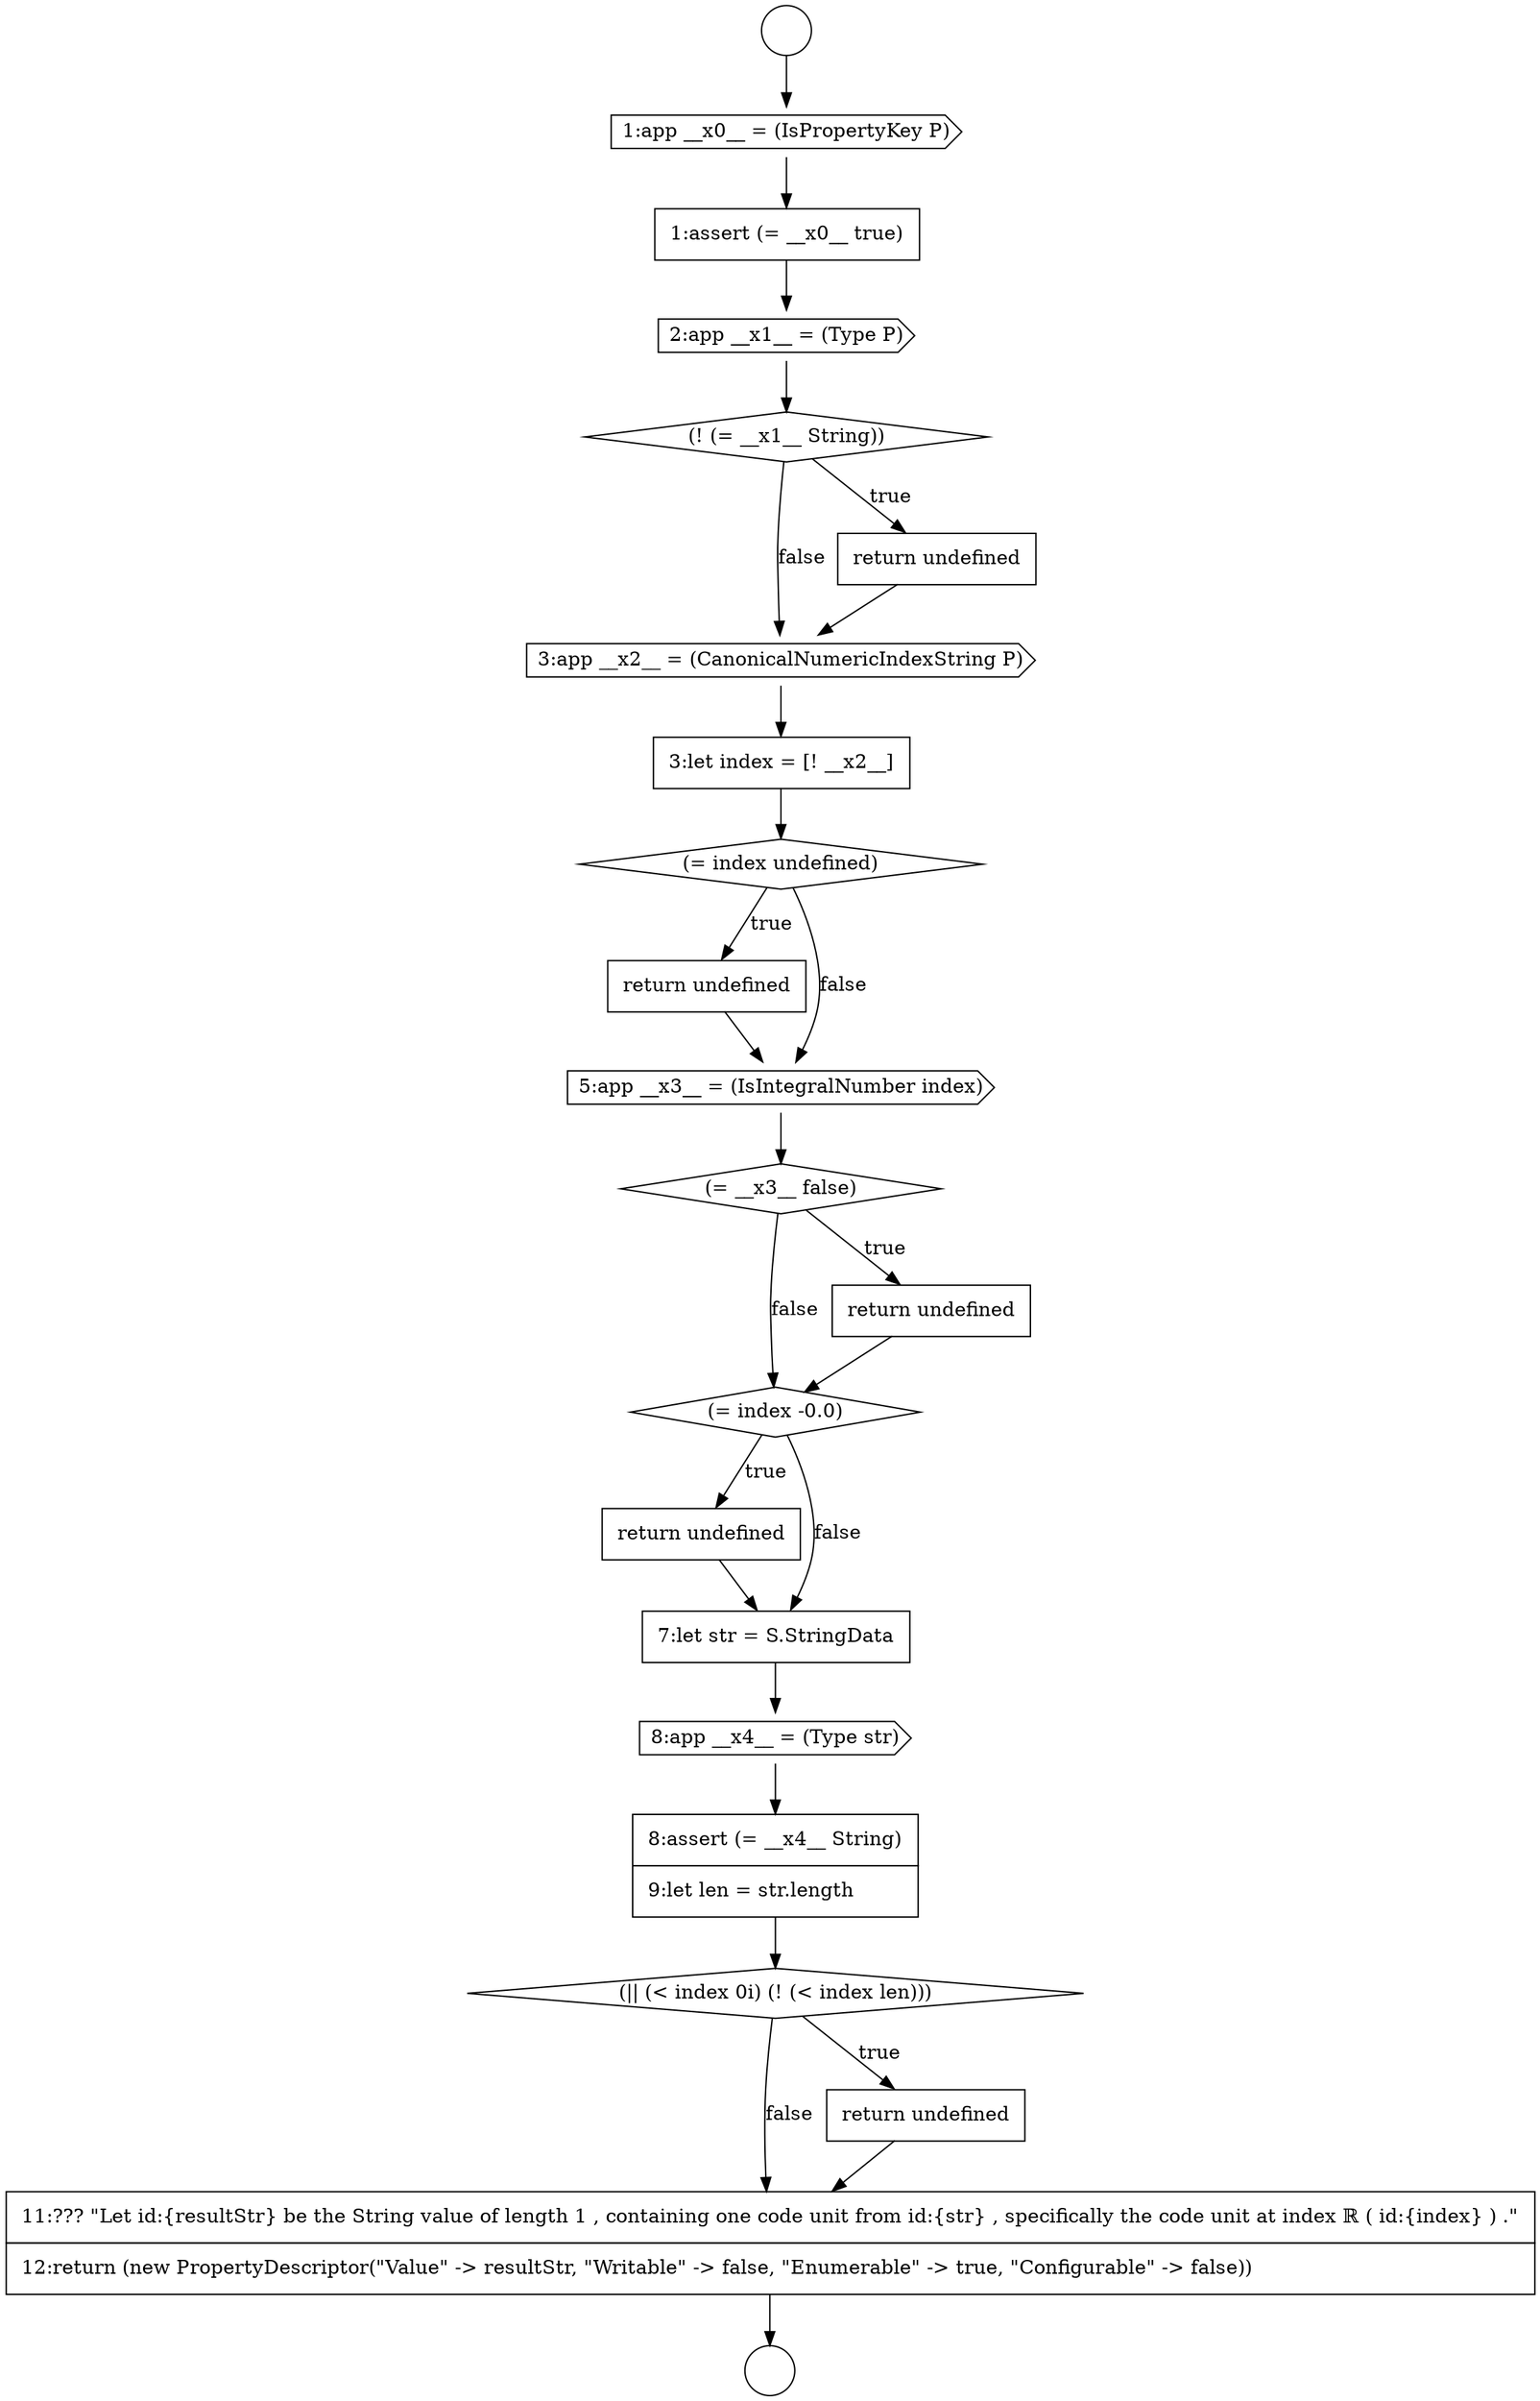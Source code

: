 digraph {
  node2744 [shape=none, margin=0, label=<<font color="black">
    <table border="0" cellborder="1" cellspacing="0" cellpadding="10">
      <tr><td align="left">11:??? &quot;Let id:{resultStr} be the String value of length 1 , containing one code unit from id:{str} , specifically the code unit at index ℝ ( id:{index} ) .&quot;</td></tr>
      <tr><td align="left">12:return (new PropertyDescriptor(&quot;Value&quot; -&gt; resultStr, &quot;Writable&quot; -&gt; false, &quot;Enumerable&quot; -&gt; true, &quot;Configurable&quot; -&gt; false))</td></tr>
    </table>
  </font>> color="black" fillcolor="white" style=filled]
  node2740 [shape=cds, label=<<font color="black">8:app __x4__ = (Type str)</font>> color="black" fillcolor="white" style=filled]
  node2723 [shape=circle label=" " color="black" fillcolor="white" style=filled]
  node2735 [shape=diamond, label=<<font color="black">(= __x3__ false)</font>> color="black" fillcolor="white" style=filled]
  node2730 [shape=cds, label=<<font color="black">3:app __x2__ = (CanonicalNumericIndexString P)</font>> color="black" fillcolor="white" style=filled]
  node2737 [shape=diamond, label=<<font color="black">(= index -0.0)</font>> color="black" fillcolor="white" style=filled]
  node2733 [shape=none, margin=0, label=<<font color="black">
    <table border="0" cellborder="1" cellspacing="0" cellpadding="10">
      <tr><td align="left">return undefined</td></tr>
    </table>
  </font>> color="black" fillcolor="white" style=filled]
  node2741 [shape=none, margin=0, label=<<font color="black">
    <table border="0" cellborder="1" cellspacing="0" cellpadding="10">
      <tr><td align="left">8:assert (= __x4__ String)</td></tr>
      <tr><td align="left">9:let len = str.length</td></tr>
    </table>
  </font>> color="black" fillcolor="white" style=filled]
  node2727 [shape=cds, label=<<font color="black">2:app __x1__ = (Type P)</font>> color="black" fillcolor="white" style=filled]
  node2738 [shape=none, margin=0, label=<<font color="black">
    <table border="0" cellborder="1" cellspacing="0" cellpadding="10">
      <tr><td align="left">return undefined</td></tr>
    </table>
  </font>> color="black" fillcolor="white" style=filled]
  node2742 [shape=diamond, label=<<font color="black">(|| (&lt; index 0i) (! (&lt; index len)))</font>> color="black" fillcolor="white" style=filled]
  node2725 [shape=cds, label=<<font color="black">1:app __x0__ = (IsPropertyKey P)</font>> color="black" fillcolor="white" style=filled]
  node2732 [shape=diamond, label=<<font color="black">(= index undefined)</font>> color="black" fillcolor="white" style=filled]
  node2728 [shape=diamond, label=<<font color="black">(! (= __x1__ String))</font>> color="black" fillcolor="white" style=filled]
  node2743 [shape=none, margin=0, label=<<font color="black">
    <table border="0" cellborder="1" cellspacing="0" cellpadding="10">
      <tr><td align="left">return undefined</td></tr>
    </table>
  </font>> color="black" fillcolor="white" style=filled]
  node2739 [shape=none, margin=0, label=<<font color="black">
    <table border="0" cellborder="1" cellspacing="0" cellpadding="10">
      <tr><td align="left">7:let str = S.StringData</td></tr>
    </table>
  </font>> color="black" fillcolor="white" style=filled]
  node2736 [shape=none, margin=0, label=<<font color="black">
    <table border="0" cellborder="1" cellspacing="0" cellpadding="10">
      <tr><td align="left">return undefined</td></tr>
    </table>
  </font>> color="black" fillcolor="white" style=filled]
  node2731 [shape=none, margin=0, label=<<font color="black">
    <table border="0" cellborder="1" cellspacing="0" cellpadding="10">
      <tr><td align="left">3:let index = [! __x2__]</td></tr>
    </table>
  </font>> color="black" fillcolor="white" style=filled]
  node2726 [shape=none, margin=0, label=<<font color="black">
    <table border="0" cellborder="1" cellspacing="0" cellpadding="10">
      <tr><td align="left">1:assert (= __x0__ true)</td></tr>
    </table>
  </font>> color="black" fillcolor="white" style=filled]
  node2724 [shape=circle label=" " color="black" fillcolor="white" style=filled]
  node2729 [shape=none, margin=0, label=<<font color="black">
    <table border="0" cellborder="1" cellspacing="0" cellpadding="10">
      <tr><td align="left">return undefined</td></tr>
    </table>
  </font>> color="black" fillcolor="white" style=filled]
  node2734 [shape=cds, label=<<font color="black">5:app __x3__ = (IsIntegralNumber index)</font>> color="black" fillcolor="white" style=filled]
  node2725 -> node2726 [ color="black"]
  node2736 -> node2737 [ color="black"]
  node2744 -> node2724 [ color="black"]
  node2730 -> node2731 [ color="black"]
  node2739 -> node2740 [ color="black"]
  node2737 -> node2738 [label=<<font color="black">true</font>> color="black"]
  node2737 -> node2739 [label=<<font color="black">false</font>> color="black"]
  node2740 -> node2741 [ color="black"]
  node2727 -> node2728 [ color="black"]
  node2728 -> node2729 [label=<<font color="black">true</font>> color="black"]
  node2728 -> node2730 [label=<<font color="black">false</font>> color="black"]
  node2741 -> node2742 [ color="black"]
  node2729 -> node2730 [ color="black"]
  node2733 -> node2734 [ color="black"]
  node2738 -> node2739 [ color="black"]
  node2732 -> node2733 [label=<<font color="black">true</font>> color="black"]
  node2732 -> node2734 [label=<<font color="black">false</font>> color="black"]
  node2735 -> node2736 [label=<<font color="black">true</font>> color="black"]
  node2735 -> node2737 [label=<<font color="black">false</font>> color="black"]
  node2731 -> node2732 [ color="black"]
  node2723 -> node2725 [ color="black"]
  node2726 -> node2727 [ color="black"]
  node2743 -> node2744 [ color="black"]
  node2734 -> node2735 [ color="black"]
  node2742 -> node2743 [label=<<font color="black">true</font>> color="black"]
  node2742 -> node2744 [label=<<font color="black">false</font>> color="black"]
}
